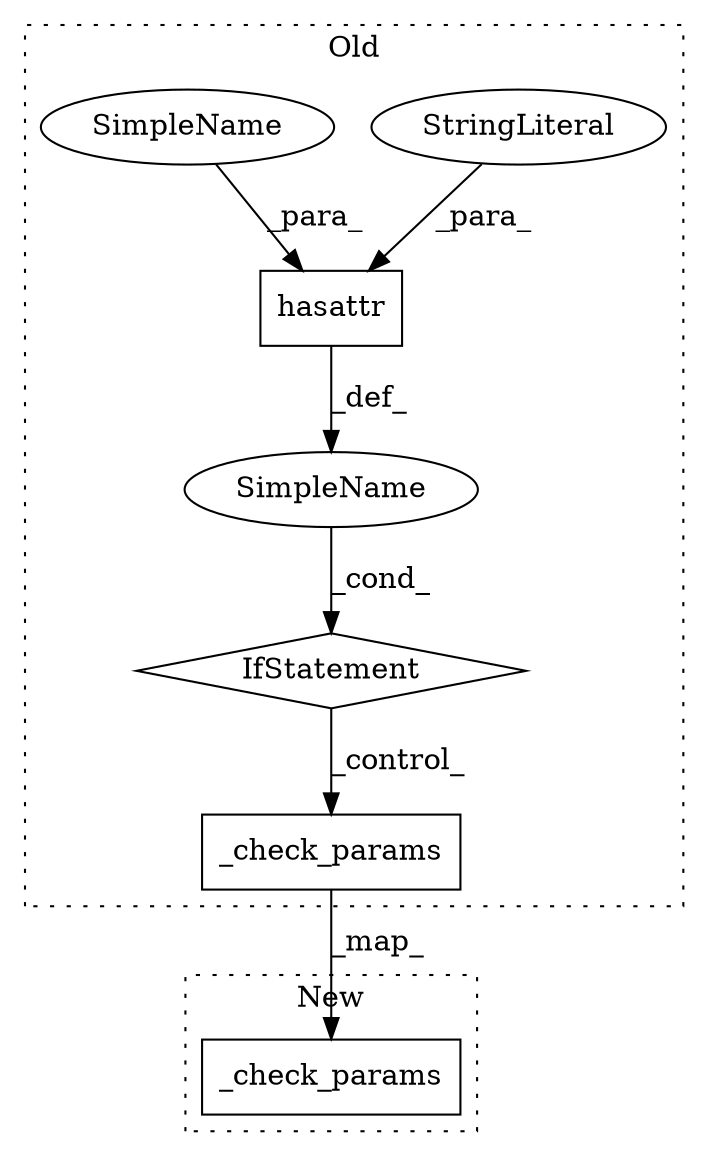 digraph G {
subgraph cluster0 {
1 [label="_check_params" a="32" s="1478" l="15" shape="box"];
3 [label="SimpleName" a="42" s="" l="" shape="ellipse"];
4 [label="IfStatement" a="25" s="1430,1463" l="4,2" shape="diamond"];
5 [label="hasattr" a="32" s="1434,1462" l="8,1" shape="box"];
6 [label="StringLiteral" a="45" s="1447" l="15" shape="ellipse"];
7 [label="SimpleName" a="42" s="1442" l="4" shape="ellipse"];
label = "Old";
style="dotted";
}
subgraph cluster1 {
2 [label="_check_params" a="32" s="1435" l="15" shape="box"];
label = "New";
style="dotted";
}
1 -> 2 [label="_map_"];
3 -> 4 [label="_cond_"];
4 -> 1 [label="_control_"];
5 -> 3 [label="_def_"];
6 -> 5 [label="_para_"];
7 -> 5 [label="_para_"];
}